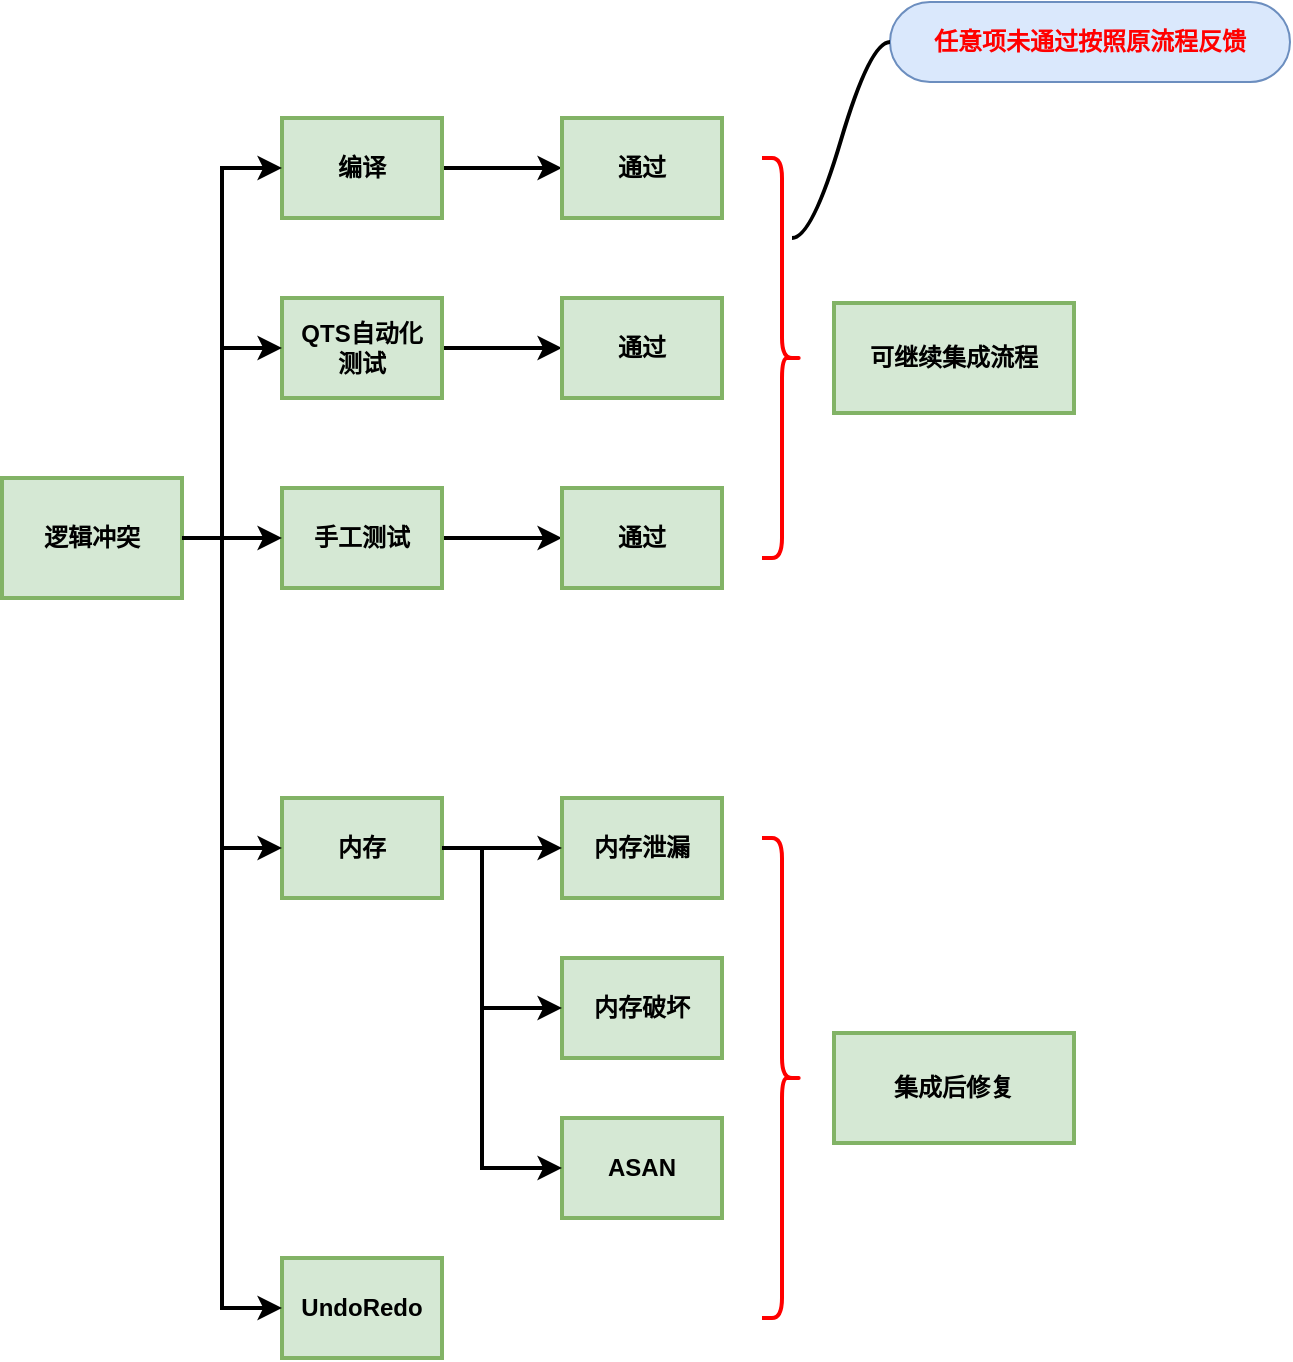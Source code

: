 <mxfile version="18.0.2" type="github">
  <diagram id="AY6EINtoDsU66aiSBwn2" name="Page-1">
    <mxGraphModel dx="1422" dy="794" grid="1" gridSize="10" guides="1" tooltips="1" connect="1" arrows="1" fold="1" page="1" pageScale="1" pageWidth="827" pageHeight="1169" math="0" shadow="0">
      <root>
        <mxCell id="0" />
        <mxCell id="1" parent="0" />
        <mxCell id="rsFaapn_kwttneESuns4-3" value="逻辑冲突" style="rounded=0;whiteSpace=wrap;html=1;fillColor=#d5e8d4;strokeColor=#82B366;strokeWidth=2;sketch=0;glass=0;shadow=0;spacing=6;fontStyle=1" vertex="1" parent="1">
          <mxGeometry x="170" y="1140" width="90" height="60" as="geometry" />
        </mxCell>
        <mxCell id="rsFaapn_kwttneESuns4-59" value="" style="edgeStyle=orthogonalEdgeStyle;rounded=0;orthogonalLoop=1;jettySize=auto;html=1;strokeWidth=2;" edge="1" parent="1" source="rsFaapn_kwttneESuns4-60" target="rsFaapn_kwttneESuns4-65">
          <mxGeometry relative="1" as="geometry" />
        </mxCell>
        <mxCell id="rsFaapn_kwttneESuns4-60" value="编译" style="rounded=0;whiteSpace=wrap;html=1;fillColor=#d5e8d4;strokeColor=#82B366;strokeWidth=2;sketch=0;glass=0;shadow=0;spacing=6;fontStyle=1" vertex="1" parent="1">
          <mxGeometry x="310" y="960" width="80" height="50" as="geometry" />
        </mxCell>
        <mxCell id="rsFaapn_kwttneESuns4-61" value="" style="edgeStyle=orthogonalEdgeStyle;rounded=0;orthogonalLoop=1;jettySize=auto;html=1;strokeWidth=2;" edge="1" parent="1" source="rsFaapn_kwttneESuns4-62" target="rsFaapn_kwttneESuns4-66">
          <mxGeometry relative="1" as="geometry" />
        </mxCell>
        <mxCell id="rsFaapn_kwttneESuns4-62" value="QTS自动化测试" style="rounded=0;whiteSpace=wrap;html=1;fillColor=#d5e8d4;strokeColor=#82B366;strokeWidth=2;sketch=0;glass=0;shadow=0;spacing=6;fontStyle=1" vertex="1" parent="1">
          <mxGeometry x="310" y="1050" width="80" height="50" as="geometry" />
        </mxCell>
        <mxCell id="rsFaapn_kwttneESuns4-63" value="" style="edgeStyle=orthogonalEdgeStyle;rounded=0;orthogonalLoop=1;jettySize=auto;html=1;strokeWidth=2;" edge="1" parent="1" source="rsFaapn_kwttneESuns4-64" target="rsFaapn_kwttneESuns4-67">
          <mxGeometry relative="1" as="geometry" />
        </mxCell>
        <mxCell id="rsFaapn_kwttneESuns4-64" value="手工测试" style="rounded=0;whiteSpace=wrap;html=1;fillColor=#d5e8d4;strokeColor=#82B366;strokeWidth=2;sketch=0;glass=0;shadow=0;spacing=6;fontStyle=1" vertex="1" parent="1">
          <mxGeometry x="310" y="1145" width="80" height="50" as="geometry" />
        </mxCell>
        <mxCell id="rsFaapn_kwttneESuns4-65" value="通过" style="rounded=0;whiteSpace=wrap;html=1;fillColor=#d5e8d4;strokeColor=#82B366;strokeWidth=2;sketch=0;glass=0;shadow=0;spacing=6;fontStyle=1" vertex="1" parent="1">
          <mxGeometry x="450" y="960" width="80" height="50" as="geometry" />
        </mxCell>
        <mxCell id="rsFaapn_kwttneESuns4-66" value="通过" style="rounded=0;whiteSpace=wrap;html=1;fillColor=#d5e8d4;strokeColor=#82B366;strokeWidth=2;sketch=0;glass=0;shadow=0;spacing=6;fontStyle=1" vertex="1" parent="1">
          <mxGeometry x="450" y="1050" width="80" height="50" as="geometry" />
        </mxCell>
        <mxCell id="rsFaapn_kwttneESuns4-67" value="通过" style="rounded=0;whiteSpace=wrap;html=1;fillColor=#d5e8d4;strokeColor=#82B366;strokeWidth=2;sketch=0;glass=0;shadow=0;spacing=6;fontStyle=1" vertex="1" parent="1">
          <mxGeometry x="450" y="1145" width="80" height="50" as="geometry" />
        </mxCell>
        <mxCell id="rsFaapn_kwttneESuns4-68" value="内存" style="rounded=0;whiteSpace=wrap;html=1;fillColor=#d5e8d4;strokeColor=#82B366;strokeWidth=2;sketch=0;glass=0;shadow=0;spacing=6;fontStyle=1" vertex="1" parent="1">
          <mxGeometry x="310" y="1300" width="80" height="50" as="geometry" />
        </mxCell>
        <mxCell id="rsFaapn_kwttneESuns4-69" value="UndoRedo" style="rounded=0;whiteSpace=wrap;html=1;fillColor=#d5e8d4;strokeColor=#82B366;strokeWidth=2;sketch=0;glass=0;shadow=0;spacing=6;fontStyle=1" vertex="1" parent="1">
          <mxGeometry x="310" y="1530" width="80" height="50" as="geometry" />
        </mxCell>
        <mxCell id="rsFaapn_kwttneESuns4-70" value="内存泄漏" style="rounded=0;whiteSpace=wrap;html=1;fillColor=#d5e8d4;strokeColor=#82B366;strokeWidth=2;sketch=0;glass=0;shadow=0;spacing=6;fontStyle=1" vertex="1" parent="1">
          <mxGeometry x="450" y="1300" width="80" height="50" as="geometry" />
        </mxCell>
        <mxCell id="rsFaapn_kwttneESuns4-71" value="内存破坏" style="rounded=0;whiteSpace=wrap;html=1;fillColor=#d5e8d4;strokeColor=#82B366;strokeWidth=2;sketch=0;glass=0;shadow=0;spacing=6;fontStyle=1" vertex="1" parent="1">
          <mxGeometry x="450" y="1380" width="80" height="50" as="geometry" />
        </mxCell>
        <mxCell id="rsFaapn_kwttneESuns4-72" value="ASAN" style="rounded=0;whiteSpace=wrap;html=1;fillColor=#d5e8d4;strokeColor=#82B366;strokeWidth=2;sketch=0;glass=0;shadow=0;spacing=6;fontStyle=1" vertex="1" parent="1">
          <mxGeometry x="450" y="1460" width="80" height="50" as="geometry" />
        </mxCell>
        <mxCell id="rsFaapn_kwttneESuns4-73" value="" style="endArrow=classic;html=1;rounded=0;strokeWidth=2;entryX=0;entryY=0.5;entryDx=0;entryDy=0;" edge="1" parent="1" target="rsFaapn_kwttneESuns4-71">
          <mxGeometry width="50" height="50" relative="1" as="geometry">
            <mxPoint x="410" y="1325" as="sourcePoint" />
            <mxPoint x="450" y="1370" as="targetPoint" />
            <Array as="points">
              <mxPoint x="410" y="1405" />
            </Array>
          </mxGeometry>
        </mxCell>
        <mxCell id="rsFaapn_kwttneESuns4-74" value="" style="endArrow=classic;html=1;rounded=0;strokeWidth=2;entryX=0;entryY=0.5;entryDx=0;entryDy=0;" edge="1" parent="1" target="rsFaapn_kwttneESuns4-72">
          <mxGeometry width="50" height="50" relative="1" as="geometry">
            <mxPoint x="410" y="1400" as="sourcePoint" />
            <mxPoint x="410" y="1430" as="targetPoint" />
            <Array as="points">
              <mxPoint x="410" y="1485" />
            </Array>
          </mxGeometry>
        </mxCell>
        <mxCell id="rsFaapn_kwttneESuns4-75" value="" style="endArrow=classic;html=1;rounded=0;strokeWidth=2;entryX=0;entryY=0.5;entryDx=0;entryDy=0;" edge="1" parent="1" target="rsFaapn_kwttneESuns4-70">
          <mxGeometry width="50" height="50" relative="1" as="geometry">
            <mxPoint x="390" y="1325" as="sourcePoint" />
            <mxPoint x="460" y="1270" as="targetPoint" />
          </mxGeometry>
        </mxCell>
        <mxCell id="rsFaapn_kwttneESuns4-76" value="" style="endArrow=classic;html=1;rounded=0;strokeWidth=2;exitX=1;exitY=0.5;exitDx=0;exitDy=0;entryX=0;entryY=0.5;entryDx=0;entryDy=0;" edge="1" parent="1" source="rsFaapn_kwttneESuns4-3" target="rsFaapn_kwttneESuns4-60">
          <mxGeometry width="50" height="50" relative="1" as="geometry">
            <mxPoint x="250" y="1290" as="sourcePoint" />
            <mxPoint x="300" y="1240" as="targetPoint" />
            <Array as="points">
              <mxPoint x="280" y="1170" />
              <mxPoint x="280" y="985" />
            </Array>
          </mxGeometry>
        </mxCell>
        <mxCell id="rsFaapn_kwttneESuns4-77" value="" style="endArrow=classic;html=1;rounded=0;strokeWidth=2;entryX=0;entryY=0.5;entryDx=0;entryDy=0;" edge="1" parent="1" target="rsFaapn_kwttneESuns4-64">
          <mxGeometry width="50" height="50" relative="1" as="geometry">
            <mxPoint x="280" y="1170" as="sourcePoint" />
            <mxPoint x="310" y="1220" as="targetPoint" />
          </mxGeometry>
        </mxCell>
        <mxCell id="rsFaapn_kwttneESuns4-78" value="" style="endArrow=classic;html=1;rounded=0;strokeWidth=2;entryX=0;entryY=0.5;entryDx=0;entryDy=0;" edge="1" parent="1" target="rsFaapn_kwttneESuns4-62">
          <mxGeometry width="50" height="50" relative="1" as="geometry">
            <mxPoint x="280" y="1075" as="sourcePoint" />
            <mxPoint x="270" y="1050" as="targetPoint" />
          </mxGeometry>
        </mxCell>
        <mxCell id="rsFaapn_kwttneESuns4-79" value="" style="endArrow=classic;html=1;rounded=0;strokeWidth=2;entryX=0;entryY=0.5;entryDx=0;entryDy=0;" edge="1" parent="1" target="rsFaapn_kwttneESuns4-68">
          <mxGeometry width="50" height="50" relative="1" as="geometry">
            <mxPoint x="280" y="1170" as="sourcePoint" />
            <mxPoint x="270" y="1260" as="targetPoint" />
            <Array as="points">
              <mxPoint x="280" y="1325" />
            </Array>
          </mxGeometry>
        </mxCell>
        <mxCell id="rsFaapn_kwttneESuns4-80" value="" style="endArrow=classic;html=1;rounded=0;strokeWidth=2;entryX=0;entryY=0.5;entryDx=0;entryDy=0;" edge="1" parent="1" target="rsFaapn_kwttneESuns4-69">
          <mxGeometry width="50" height="50" relative="1" as="geometry">
            <mxPoint x="280" y="1320" as="sourcePoint" />
            <mxPoint x="240" y="1430" as="targetPoint" />
            <Array as="points">
              <mxPoint x="280" y="1555" />
            </Array>
          </mxGeometry>
        </mxCell>
        <mxCell id="rsFaapn_kwttneESuns4-81" value="" style="shape=curlyBracket;whiteSpace=wrap;html=1;rounded=1;flipH=1;shadow=0;glass=0;sketch=0;strokeColor=#FF0000;strokeWidth=2;fillColor=#FF0000;fontColor=#ffffff;size=0.5;" vertex="1" parent="1">
          <mxGeometry x="550" y="980" width="20" height="200" as="geometry" />
        </mxCell>
        <mxCell id="rsFaapn_kwttneESuns4-82" value="可继续集成流程" style="rounded=0;whiteSpace=wrap;html=1;fillColor=#d5e8d4;strokeColor=#82B366;strokeWidth=2;sketch=0;glass=0;shadow=0;spacing=6;fontStyle=1" vertex="1" parent="1">
          <mxGeometry x="586" y="1052.5" width="120" height="55" as="geometry" />
        </mxCell>
        <mxCell id="rsFaapn_kwttneESuns4-83" value="&lt;b&gt;&lt;font color=&quot;#ff0000&quot;&gt;任意项未通过按照原流程反馈&lt;/font&gt;&lt;/b&gt;" style="whiteSpace=wrap;html=1;rounded=1;arcSize=50;align=center;verticalAlign=middle;strokeWidth=1;autosize=1;spacing=8;treeFolding=1;treeMoving=1;newEdgeStyle={&quot;edgeStyle&quot;:&quot;entityRelationEdgeStyle&quot;,&quot;startArrow&quot;:&quot;none&quot;,&quot;endArrow&quot;:&quot;none&quot;,&quot;segment&quot;:10,&quot;curved&quot;:1};shadow=0;glass=0;sketch=0;fillColor=#dae8fc;strokeColor=#6c8ebf;" vertex="1" parent="1">
          <mxGeometry x="614" y="902" width="200" height="40" as="geometry" />
        </mxCell>
        <mxCell id="rsFaapn_kwttneESuns4-84" value="" style="edgeStyle=entityRelationEdgeStyle;startArrow=none;endArrow=none;segment=10;curved=1;rounded=0;strokeWidth=2;exitX=0.25;exitY=0.2;exitDx=0;exitDy=0;exitPerimeter=0;" edge="1" parent="1" source="rsFaapn_kwttneESuns4-81" target="rsFaapn_kwttneESuns4-83">
          <mxGeometry relative="1" as="geometry">
            <mxPoint x="800" y="1020" as="sourcePoint" />
          </mxGeometry>
        </mxCell>
        <mxCell id="rsFaapn_kwttneESuns4-85" value="" style="shape=curlyBracket;whiteSpace=wrap;html=1;rounded=1;flipH=1;shadow=0;glass=0;sketch=0;strokeColor=#FF0000;strokeWidth=2;fillColor=#FF0000;fontColor=#ffffff;size=0.5;" vertex="1" parent="1">
          <mxGeometry x="550" y="1320" width="20" height="240" as="geometry" />
        </mxCell>
        <mxCell id="rsFaapn_kwttneESuns4-86" value="集成后修复" style="rounded=0;whiteSpace=wrap;html=1;fillColor=#d5e8d4;strokeColor=#82B366;strokeWidth=2;sketch=0;glass=0;shadow=0;spacing=6;fontStyle=1" vertex="1" parent="1">
          <mxGeometry x="586" y="1417.5" width="120" height="55" as="geometry" />
        </mxCell>
      </root>
    </mxGraphModel>
  </diagram>
</mxfile>
